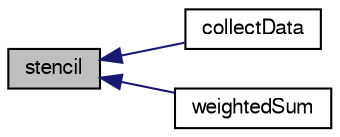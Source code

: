 digraph "stencil"
{
  bgcolor="transparent";
  edge [fontname="FreeSans",fontsize="10",labelfontname="FreeSans",labelfontsize="10"];
  node [fontname="FreeSans",fontsize="10",shape=record];
  rankdir="LR";
  Node1 [label="stencil",height=0.2,width=0.4,color="black", fillcolor="grey75", style="filled" fontcolor="black"];
  Node1 -> Node2 [dir="back",color="midnightblue",fontsize="10",style="solid",fontname="FreeSans"];
  Node2 [label="collectData",height=0.2,width=0.4,color="black",URL="$a00677.html#a9a8f7c72e626ccdd20929cfdc50faaef",tooltip="Use map to get the data into stencil order. "];
  Node1 -> Node3 [dir="back",color="midnightblue",fontsize="10",style="solid",fontname="FreeSans"];
  Node3 [label="weightedSum",height=0.2,width=0.4,color="black",URL="$a00677.html#a13d2739e01fcd37ffc14f5f0c4385ca7",tooltip="Sum surface field contributions to create cell values. "];
}
